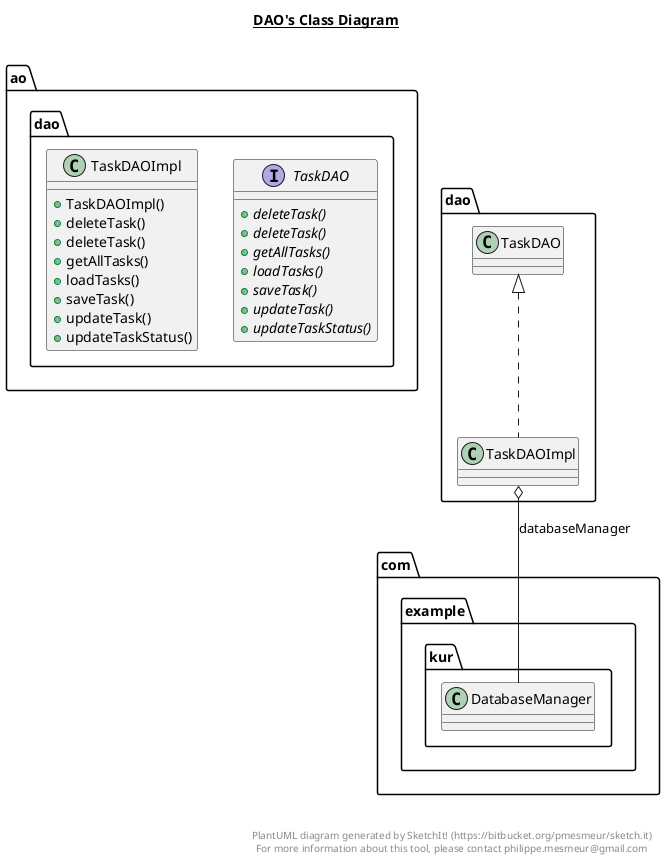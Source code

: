 @startuml

title __DAO's Class Diagram__\n


    namespace ao {
      interface dao.TaskDAO {
          {abstract} + deleteTask()
          {abstract} + deleteTask()
          {abstract} + getAllTasks()
          {abstract} + loadTasks()
          {abstract} + saveTask()
          {abstract} + updateTask()
          {abstract} + updateTaskStatus()
      }
    }

  


    namespace ao {
      class dao.TaskDAOImpl {
          + TaskDAOImpl()
          + deleteTask()
          + deleteTask()
          + getAllTasks()
          + loadTasks()
          + saveTask()
          + updateTask()
          + updateTaskStatus()
      }
    }

  

  dao.TaskDAOImpl .up.|> dao.TaskDAO
  dao.TaskDAOImpl o-- com.example.kur.DatabaseManager : databaseManager


right footer


PlantUML diagram generated by SketchIt! (https://bitbucket.org/pmesmeur/sketch.it)
For more information about this tool, please contact philippe.mesmeur@gmail.com
endfooter

@enduml
